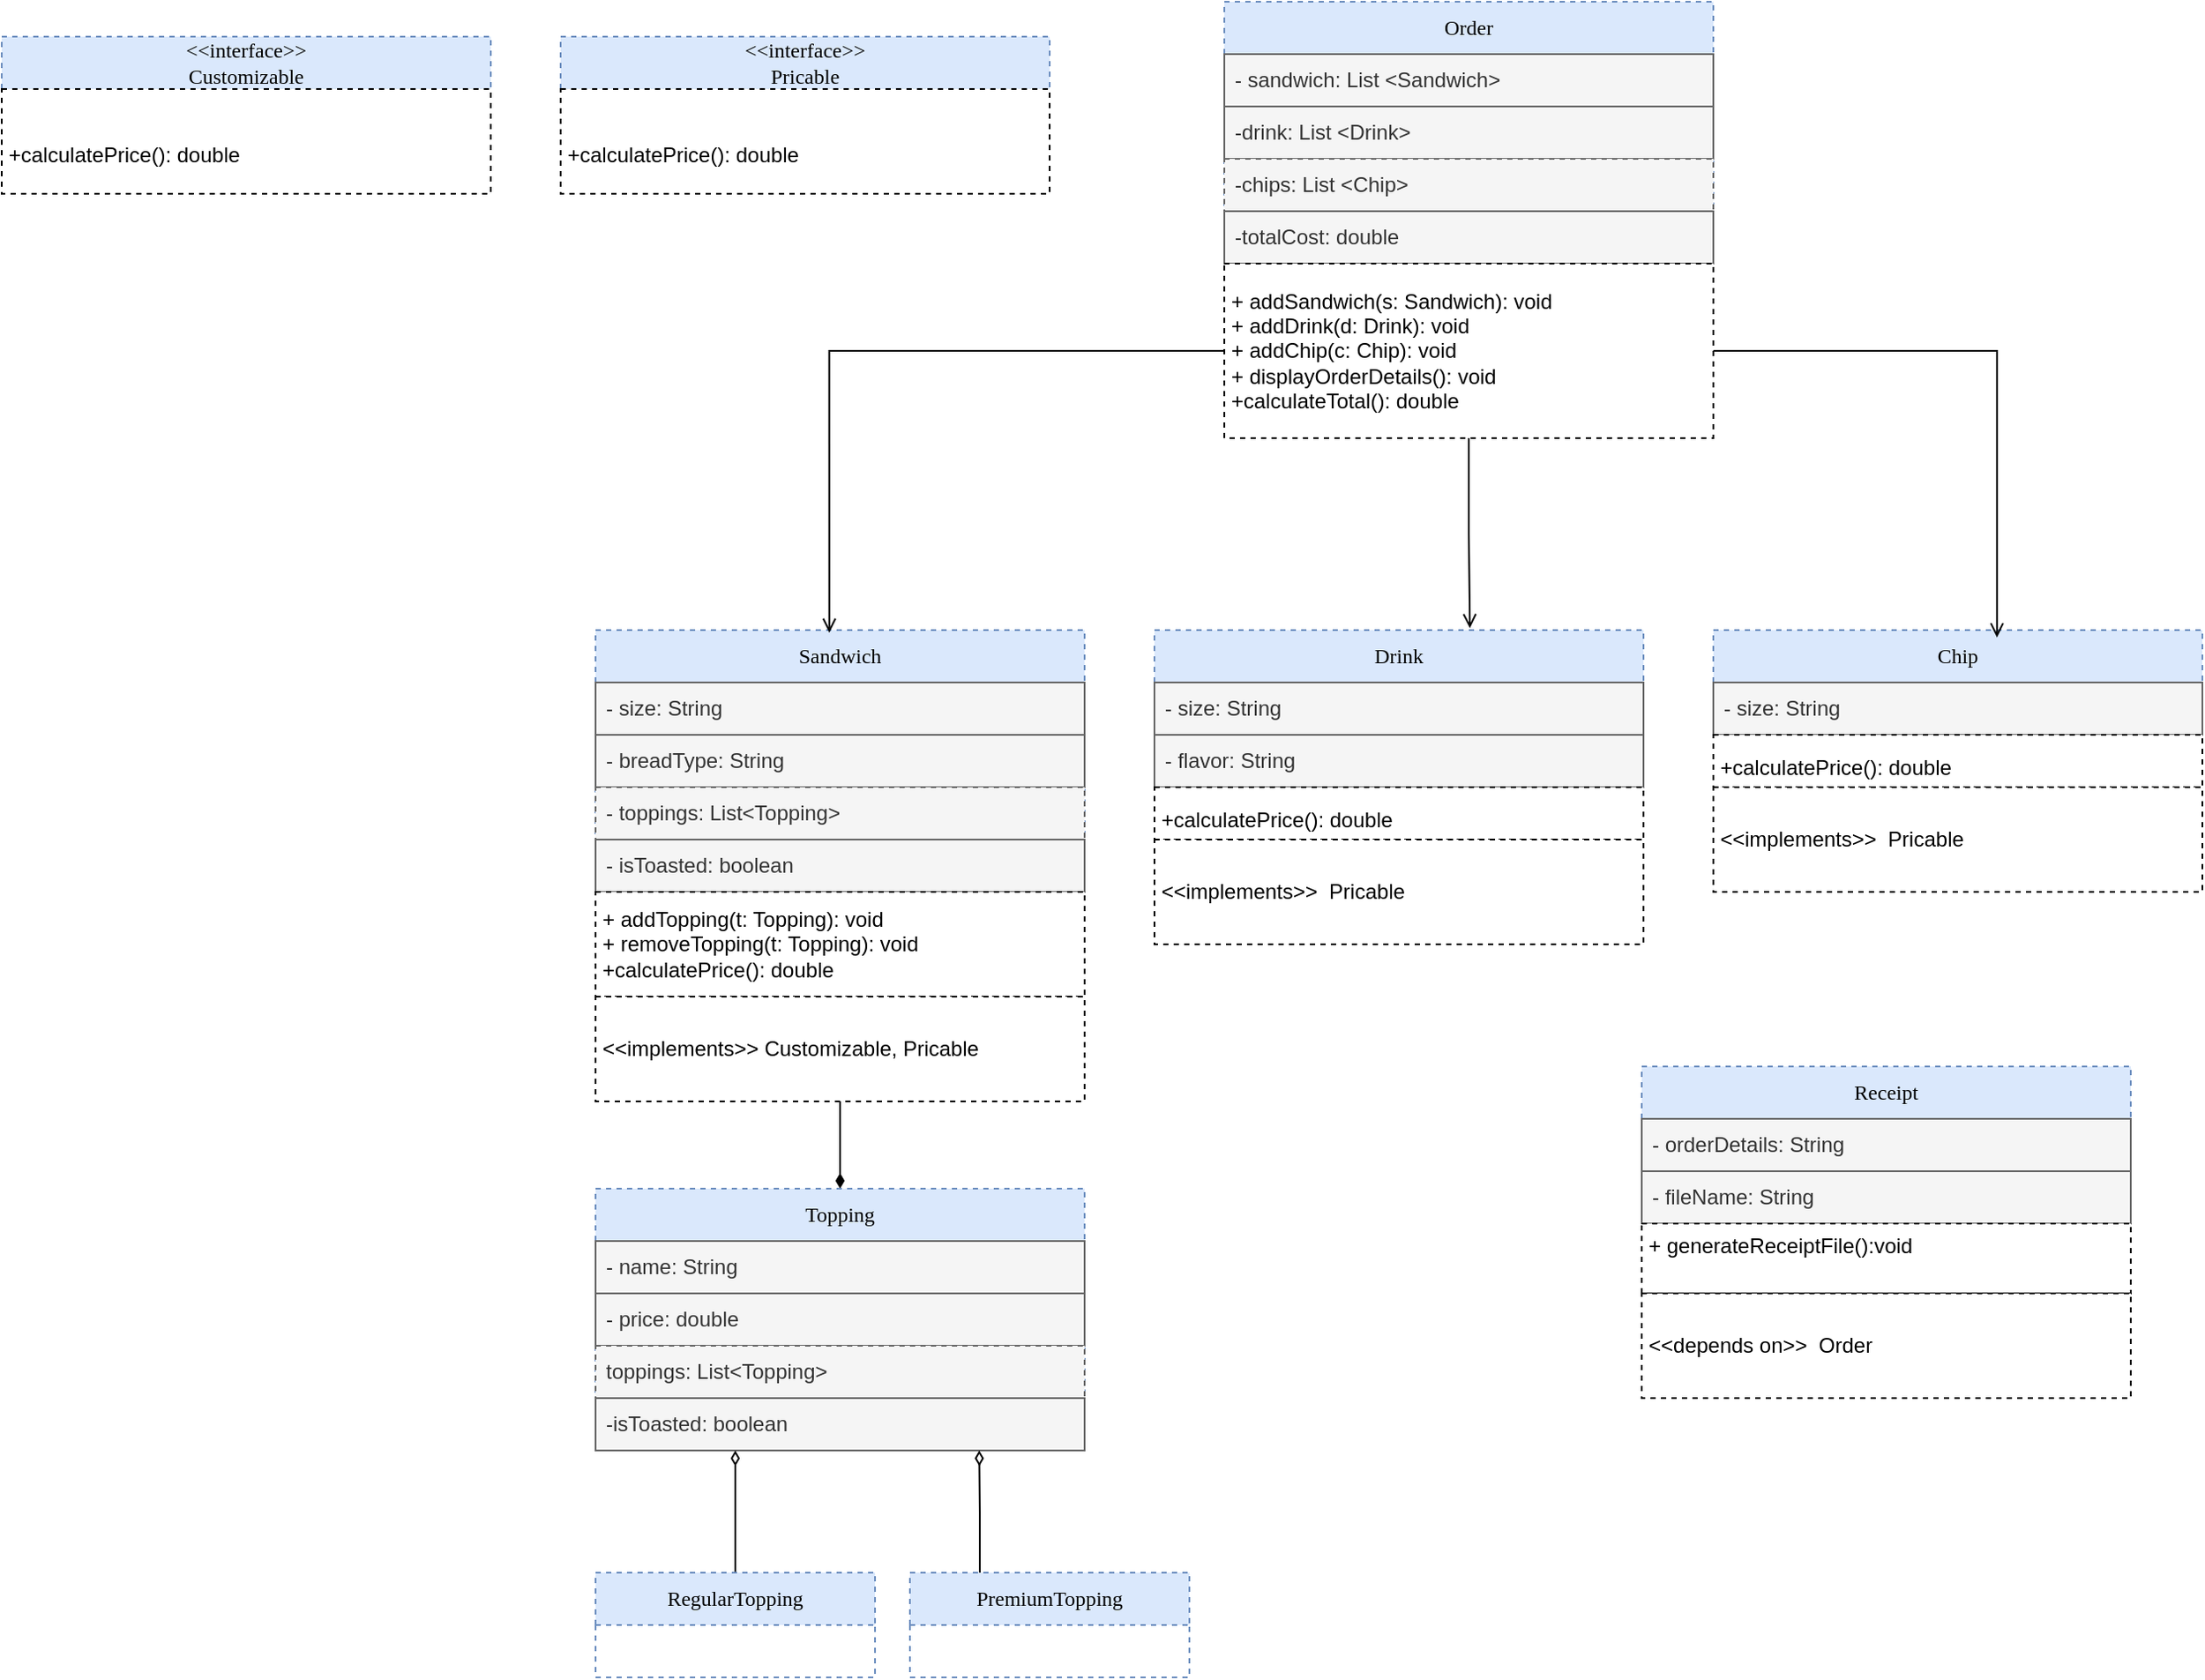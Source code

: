 <mxfile version="24.8.4">
  <diagram name="Page-1" id="ve7oVXkOOz5Z0k4UL4DX">
    <mxGraphModel dx="1820" dy="1114" grid="1" gridSize="10" guides="1" tooltips="1" connect="1" arrows="1" fold="1" page="1" pageScale="1" pageWidth="826" pageHeight="1169" math="0" shadow="0">
      <root>
        <mxCell id="0" />
        <mxCell id="1" parent="0" />
        <mxCell id="AOm2OtpAVyAGJr31sBE9-7" value="Order" style="swimlane;fontStyle=0;childLayout=stackLayout;horizontal=1;startSize=30;horizontalStack=0;resizeParent=1;resizeParentMax=0;resizeLast=0;collapsible=1;marginBottom=0;whiteSpace=wrap;html=1;dashed=1;fontFamily=Verdana;fillColor=#dae8fc;strokeColor=#6c8ebf;" vertex="1" parent="1">
          <mxGeometry x="720" y="70" width="280" height="150" as="geometry">
            <mxRectangle x="80" y="40" width="70" height="30" as="alternateBounds" />
          </mxGeometry>
        </mxCell>
        <mxCell id="AOm2OtpAVyAGJr31sBE9-8" value="- sandwich: List &amp;lt;Sandwich&amp;gt;" style="text;strokeColor=#666666;fillColor=#f5f5f5;align=left;verticalAlign=middle;spacingLeft=4;spacingRight=4;overflow=hidden;points=[[0,0.5],[1,0.5]];portConstraint=eastwest;rotatable=0;whiteSpace=wrap;html=1;fontColor=#333333;" vertex="1" parent="AOm2OtpAVyAGJr31sBE9-7">
          <mxGeometry y="30" width="280" height="30" as="geometry" />
        </mxCell>
        <mxCell id="AOm2OtpAVyAGJr31sBE9-9" value="-drink: List &amp;lt;Drink&amp;gt;" style="text;strokeColor=#666666;fillColor=#f5f5f5;align=left;verticalAlign=middle;spacingLeft=4;spacingRight=4;overflow=hidden;points=[[0,0.5],[1,0.5]];portConstraint=eastwest;rotatable=0;whiteSpace=wrap;html=1;fontColor=#333333;" vertex="1" parent="AOm2OtpAVyAGJr31sBE9-7">
          <mxGeometry y="60" width="280" height="30" as="geometry" />
        </mxCell>
        <mxCell id="AOm2OtpAVyAGJr31sBE9-10" value="-chips: List &amp;lt;Chip&amp;gt;" style="text;strokeColor=#666666;fillColor=#f5f5f5;align=left;verticalAlign=middle;spacingLeft=4;spacingRight=4;overflow=hidden;points=[[0,0.5],[1,0.5]];portConstraint=eastwest;rotatable=0;whiteSpace=wrap;html=1;dashed=1;fontColor=#333333;" vertex="1" parent="AOm2OtpAVyAGJr31sBE9-7">
          <mxGeometry y="90" width="280" height="30" as="geometry" />
        </mxCell>
        <mxCell id="AOm2OtpAVyAGJr31sBE9-16" value="-totalCost: double&amp;nbsp;" style="text;strokeColor=#666666;fillColor=#f5f5f5;align=left;verticalAlign=middle;spacingLeft=4;spacingRight=4;overflow=hidden;points=[[0,0.5],[1,0.5]];portConstraint=eastwest;rotatable=0;whiteSpace=wrap;html=1;rounded=0;fontColor=#333333;" vertex="1" parent="AOm2OtpAVyAGJr31sBE9-7">
          <mxGeometry y="120" width="280" height="30" as="geometry" />
        </mxCell>
        <mxCell id="AOm2OtpAVyAGJr31sBE9-17" value="+ addSandwich(s: Sandwich): void&amp;nbsp;&lt;div&gt;+ addDrink(d: Drink): void&amp;nbsp;&lt;/div&gt;&lt;div&gt;+ addChip(c: Chip): void&lt;/div&gt;&lt;div&gt;+ displayOrderDetails(): void&lt;/div&gt;&lt;div&gt;+calculateTotal(): double&amp;nbsp;&lt;/div&gt;" style="rounded=0;whiteSpace=wrap;html=1;align=left;dashed=1;spacingTop=0;spacing=4;spacingBottom=0;" vertex="1" parent="1">
          <mxGeometry x="720" y="220" width="280" height="100" as="geometry" />
        </mxCell>
        <mxCell id="AOm2OtpAVyAGJr31sBE9-25" value="Sandwich" style="swimlane;fontStyle=0;childLayout=stackLayout;horizontal=1;startSize=30;horizontalStack=0;resizeParent=1;resizeParentMax=0;resizeLast=0;collapsible=1;marginBottom=0;whiteSpace=wrap;html=1;dashed=1;fontFamily=Verdana;fillColor=#dae8fc;strokeColor=#6c8ebf;" vertex="1" parent="1">
          <mxGeometry x="360" y="430" width="280" height="150" as="geometry">
            <mxRectangle x="80" y="40" width="70" height="30" as="alternateBounds" />
          </mxGeometry>
        </mxCell>
        <mxCell id="AOm2OtpAVyAGJr31sBE9-26" value="- size: String" style="text;strokeColor=#666666;fillColor=#f5f5f5;align=left;verticalAlign=middle;spacingLeft=4;spacingRight=4;overflow=hidden;points=[[0,0.5],[1,0.5]];portConstraint=eastwest;rotatable=0;whiteSpace=wrap;html=1;fontColor=#333333;" vertex="1" parent="AOm2OtpAVyAGJr31sBE9-25">
          <mxGeometry y="30" width="280" height="30" as="geometry" />
        </mxCell>
        <mxCell id="AOm2OtpAVyAGJr31sBE9-27" value="- breadType: String" style="text;strokeColor=#666666;fillColor=#f5f5f5;align=left;verticalAlign=middle;spacingLeft=4;spacingRight=4;overflow=hidden;points=[[0,0.5],[1,0.5]];portConstraint=eastwest;rotatable=0;whiteSpace=wrap;html=1;fontColor=#333333;" vertex="1" parent="AOm2OtpAVyAGJr31sBE9-25">
          <mxGeometry y="60" width="280" height="30" as="geometry" />
        </mxCell>
        <mxCell id="AOm2OtpAVyAGJr31sBE9-28" value="- toppings: List&amp;lt;Topping&amp;gt;" style="text;strokeColor=#666666;fillColor=#f5f5f5;align=left;verticalAlign=middle;spacingLeft=4;spacingRight=4;overflow=hidden;points=[[0,0.5],[1,0.5]];portConstraint=eastwest;rotatable=0;whiteSpace=wrap;html=1;dashed=1;fontColor=#333333;" vertex="1" parent="AOm2OtpAVyAGJr31sBE9-25">
          <mxGeometry y="90" width="280" height="30" as="geometry" />
        </mxCell>
        <mxCell id="AOm2OtpAVyAGJr31sBE9-29" value="- isToasted: boolean" style="text;strokeColor=#666666;fillColor=#f5f5f5;align=left;verticalAlign=middle;spacingLeft=4;spacingRight=4;overflow=hidden;points=[[0,0.5],[1,0.5]];portConstraint=eastwest;rotatable=0;whiteSpace=wrap;html=1;rounded=0;fontColor=#333333;" vertex="1" parent="AOm2OtpAVyAGJr31sBE9-25">
          <mxGeometry y="120" width="280" height="30" as="geometry" />
        </mxCell>
        <mxCell id="AOm2OtpAVyAGJr31sBE9-30" value="+ addTopping(t: Topping): void&lt;div&gt;+ removeTopping(t: Topping): void&lt;/div&gt;&lt;div&gt;+calculatePrice(): double&lt;/div&gt;" style="rounded=0;whiteSpace=wrap;html=1;align=left;dashed=1;spacingTop=0;spacing=4;spacingBottom=0;" vertex="1" parent="1">
          <mxGeometry x="360" y="580" width="280" height="60" as="geometry" />
        </mxCell>
        <mxCell id="AOm2OtpAVyAGJr31sBE9-46" style="edgeStyle=orthogonalEdgeStyle;rounded=0;orthogonalLoop=1;jettySize=auto;html=1;endArrow=diamondThin;endFill=1;" edge="1" parent="1" source="AOm2OtpAVyAGJr31sBE9-31" target="AOm2OtpAVyAGJr31sBE9-32">
          <mxGeometry relative="1" as="geometry">
            <mxPoint x="500" y="740" as="targetPoint" />
          </mxGeometry>
        </mxCell>
        <mxCell id="AOm2OtpAVyAGJr31sBE9-31" value="&amp;lt;&amp;lt;implements&amp;gt;&amp;gt; Customizable, Pricable" style="rounded=0;whiteSpace=wrap;html=1;align=left;dashed=1;spacingTop=0;spacing=4;spacingBottom=0;" vertex="1" parent="1">
          <mxGeometry x="360" y="640" width="280" height="60" as="geometry" />
        </mxCell>
        <mxCell id="AOm2OtpAVyAGJr31sBE9-32" value="Topping" style="swimlane;fontStyle=0;childLayout=stackLayout;horizontal=1;startSize=30;horizontalStack=0;resizeParent=1;resizeParentMax=0;resizeLast=0;collapsible=1;marginBottom=0;whiteSpace=wrap;html=1;dashed=1;fontFamily=Verdana;fillColor=#dae8fc;strokeColor=#6c8ebf;" vertex="1" parent="1">
          <mxGeometry x="360" y="750" width="280" height="150" as="geometry">
            <mxRectangle x="80" y="40" width="70" height="30" as="alternateBounds" />
          </mxGeometry>
        </mxCell>
        <mxCell id="AOm2OtpAVyAGJr31sBE9-33" value="- name: String" style="text;strokeColor=#666666;fillColor=#f5f5f5;align=left;verticalAlign=middle;spacingLeft=4;spacingRight=4;overflow=hidden;points=[[0,0.5],[1,0.5]];portConstraint=eastwest;rotatable=0;whiteSpace=wrap;html=1;fontColor=#333333;" vertex="1" parent="AOm2OtpAVyAGJr31sBE9-32">
          <mxGeometry y="30" width="280" height="30" as="geometry" />
        </mxCell>
        <mxCell id="AOm2OtpAVyAGJr31sBE9-34" value="- price: double" style="text;strokeColor=#666666;fillColor=#f5f5f5;align=left;verticalAlign=middle;spacingLeft=4;spacingRight=4;overflow=hidden;points=[[0,0.5],[1,0.5]];portConstraint=eastwest;rotatable=0;whiteSpace=wrap;html=1;fontColor=#333333;" vertex="1" parent="AOm2OtpAVyAGJr31sBE9-32">
          <mxGeometry y="60" width="280" height="30" as="geometry" />
        </mxCell>
        <mxCell id="AOm2OtpAVyAGJr31sBE9-35" value="toppings: List&amp;lt;Topping&amp;gt;" style="text;strokeColor=#666666;fillColor=#f5f5f5;align=left;verticalAlign=middle;spacingLeft=4;spacingRight=4;overflow=hidden;points=[[0,0.5],[1,0.5]];portConstraint=eastwest;rotatable=0;whiteSpace=wrap;html=1;dashed=1;fontColor=#333333;" vertex="1" parent="AOm2OtpAVyAGJr31sBE9-32">
          <mxGeometry y="90" width="280" height="30" as="geometry" />
        </mxCell>
        <mxCell id="AOm2OtpAVyAGJr31sBE9-36" value="-isToasted: boolean" style="text;strokeColor=#666666;fillColor=#f5f5f5;align=left;verticalAlign=middle;spacingLeft=4;spacingRight=4;overflow=hidden;points=[[0,0.5],[1,0.5]];portConstraint=eastwest;rotatable=0;whiteSpace=wrap;html=1;rounded=0;fontColor=#333333;" vertex="1" parent="AOm2OtpAVyAGJr31sBE9-32">
          <mxGeometry y="120" width="280" height="30" as="geometry" />
        </mxCell>
        <mxCell id="AOm2OtpAVyAGJr31sBE9-44" style="edgeStyle=orthogonalEdgeStyle;rounded=0;orthogonalLoop=1;jettySize=auto;html=1;endArrow=diamondThin;endFill=0;" edge="1" parent="1" source="AOm2OtpAVyAGJr31sBE9-37">
          <mxGeometry relative="1" as="geometry">
            <mxPoint x="440" y="900" as="targetPoint" />
          </mxGeometry>
        </mxCell>
        <mxCell id="AOm2OtpAVyAGJr31sBE9-37" value="RegularTopping" style="swimlane;fontStyle=0;childLayout=stackLayout;horizontal=1;startSize=30;horizontalStack=0;resizeParent=1;resizeParentMax=0;resizeLast=0;collapsible=1;marginBottom=0;whiteSpace=wrap;html=1;dashed=1;fontFamily=Verdana;fillColor=#dae8fc;strokeColor=#6c8ebf;" vertex="1" parent="1">
          <mxGeometry x="360" y="970" width="160" height="60" as="geometry">
            <mxRectangle x="80" y="40" width="70" height="30" as="alternateBounds" />
          </mxGeometry>
        </mxCell>
        <mxCell id="AOm2OtpAVyAGJr31sBE9-45" style="edgeStyle=orthogonalEdgeStyle;rounded=0;orthogonalLoop=1;jettySize=auto;html=1;exitX=0.25;exitY=0;exitDx=0;exitDy=0;endArrow=diamondThin;endFill=0;" edge="1" parent="1" source="AOm2OtpAVyAGJr31sBE9-42">
          <mxGeometry relative="1" as="geometry">
            <mxPoint x="579.667" y="900" as="targetPoint" />
          </mxGeometry>
        </mxCell>
        <mxCell id="AOm2OtpAVyAGJr31sBE9-42" value="PremiumTopping" style="swimlane;fontStyle=0;childLayout=stackLayout;horizontal=1;startSize=30;horizontalStack=0;resizeParent=1;resizeParentMax=0;resizeLast=0;collapsible=1;marginBottom=0;whiteSpace=wrap;html=1;dashed=1;fontFamily=Verdana;fillColor=#dae8fc;strokeColor=#6c8ebf;" vertex="1" parent="1">
          <mxGeometry x="540" y="970" width="160" height="60" as="geometry">
            <mxRectangle x="80" y="40" width="70" height="30" as="alternateBounds" />
          </mxGeometry>
        </mxCell>
        <mxCell id="AOm2OtpAVyAGJr31sBE9-47" value="Drink" style="swimlane;fontStyle=0;childLayout=stackLayout;horizontal=1;startSize=30;horizontalStack=0;resizeParent=1;resizeParentMax=0;resizeLast=0;collapsible=1;marginBottom=0;whiteSpace=wrap;html=1;dashed=1;fontFamily=Verdana;fillColor=#dae8fc;strokeColor=#6c8ebf;" vertex="1" parent="1">
          <mxGeometry x="680" y="430" width="280" height="90" as="geometry">
            <mxRectangle x="80" y="40" width="70" height="30" as="alternateBounds" />
          </mxGeometry>
        </mxCell>
        <mxCell id="AOm2OtpAVyAGJr31sBE9-48" value="- size: String" style="text;strokeColor=#666666;fillColor=#f5f5f5;align=left;verticalAlign=middle;spacingLeft=4;spacingRight=4;overflow=hidden;points=[[0,0.5],[1,0.5]];portConstraint=eastwest;rotatable=0;whiteSpace=wrap;html=1;fontColor=#333333;" vertex="1" parent="AOm2OtpAVyAGJr31sBE9-47">
          <mxGeometry y="30" width="280" height="30" as="geometry" />
        </mxCell>
        <mxCell id="AOm2OtpAVyAGJr31sBE9-49" value="- flavor: String" style="text;strokeColor=#666666;fillColor=#f5f5f5;align=left;verticalAlign=middle;spacingLeft=4;spacingRight=4;overflow=hidden;points=[[0,0.5],[1,0.5]];portConstraint=eastwest;rotatable=0;whiteSpace=wrap;html=1;fontColor=#333333;" vertex="1" parent="AOm2OtpAVyAGJr31sBE9-47">
          <mxGeometry y="60" width="280" height="30" as="geometry" />
        </mxCell>
        <mxCell id="AOm2OtpAVyAGJr31sBE9-52" value="&lt;br&gt;&lt;div&gt;+calculatePrice(): double&lt;/div&gt;" style="rounded=0;whiteSpace=wrap;html=1;align=left;dashed=1;spacingTop=0;spacing=4;spacingBottom=0;verticalAlign=bottom;" vertex="1" parent="1">
          <mxGeometry x="680" y="520" width="280" height="30" as="geometry" />
        </mxCell>
        <mxCell id="AOm2OtpAVyAGJr31sBE9-53" value="&amp;lt;&amp;lt;implements&amp;gt;&amp;gt;&amp;nbsp; Pricable" style="rounded=0;whiteSpace=wrap;html=1;align=left;dashed=1;spacingTop=0;spacing=4;spacingBottom=0;" vertex="1" parent="1">
          <mxGeometry x="680" y="550" width="280" height="60" as="geometry" />
        </mxCell>
        <mxCell id="AOm2OtpAVyAGJr31sBE9-54" value="Chip" style="swimlane;fontStyle=0;childLayout=stackLayout;horizontal=1;startSize=30;horizontalStack=0;resizeParent=1;resizeParentMax=0;resizeLast=0;collapsible=1;marginBottom=0;whiteSpace=wrap;html=1;dashed=1;fontFamily=Verdana;fillColor=#dae8fc;strokeColor=#6c8ebf;" vertex="1" parent="1">
          <mxGeometry x="1000" y="430" width="280" height="60" as="geometry">
            <mxRectangle x="80" y="40" width="70" height="30" as="alternateBounds" />
          </mxGeometry>
        </mxCell>
        <mxCell id="AOm2OtpAVyAGJr31sBE9-55" value="- size: String" style="text;strokeColor=#666666;fillColor=#f5f5f5;align=left;verticalAlign=middle;spacingLeft=4;spacingRight=4;overflow=hidden;points=[[0,0.5],[1,0.5]];portConstraint=eastwest;rotatable=0;whiteSpace=wrap;html=1;fontColor=#333333;" vertex="1" parent="AOm2OtpAVyAGJr31sBE9-54">
          <mxGeometry y="30" width="280" height="30" as="geometry" />
        </mxCell>
        <mxCell id="AOm2OtpAVyAGJr31sBE9-57" value="&lt;br&gt;&lt;div&gt;+calculatePrice(): double&lt;/div&gt;" style="rounded=0;whiteSpace=wrap;html=1;align=left;dashed=1;spacingTop=0;spacing=4;spacingBottom=0;verticalAlign=bottom;" vertex="1" parent="1">
          <mxGeometry x="1000" y="490" width="280" height="30" as="geometry" />
        </mxCell>
        <mxCell id="AOm2OtpAVyAGJr31sBE9-58" value="&amp;lt;&amp;lt;implements&amp;gt;&amp;gt;&amp;nbsp; Pricable" style="rounded=0;whiteSpace=wrap;html=1;align=left;dashed=1;spacingTop=0;spacing=4;spacingBottom=0;" vertex="1" parent="1">
          <mxGeometry x="1000" y="520" width="280" height="60" as="geometry" />
        </mxCell>
        <mxCell id="AOm2OtpAVyAGJr31sBE9-59" value="&amp;lt;&amp;lt;interface&amp;gt;&amp;gt;&lt;div&gt;Customizable&lt;/div&gt;" style="swimlane;fontStyle=0;childLayout=stackLayout;horizontal=1;startSize=30;horizontalStack=0;resizeParent=1;resizeParentMax=0;resizeLast=0;collapsible=1;marginBottom=0;whiteSpace=wrap;html=1;dashed=1;fontFamily=Verdana;fillColor=#dae8fc;strokeColor=#6c8ebf;" vertex="1" parent="1">
          <mxGeometry x="20" y="90" width="280" height="30" as="geometry">
            <mxRectangle x="80" y="40" width="70" height="30" as="alternateBounds" />
          </mxGeometry>
        </mxCell>
        <mxCell id="AOm2OtpAVyAGJr31sBE9-64" value="&amp;lt;&amp;lt;interface&amp;gt;&amp;gt;&lt;div&gt;Pricable&lt;/div&gt;" style="swimlane;fontStyle=0;childLayout=stackLayout;horizontal=1;startSize=30;horizontalStack=0;resizeParent=1;resizeParentMax=0;resizeLast=0;collapsible=1;marginBottom=0;whiteSpace=wrap;html=1;dashed=1;fontFamily=Verdana;fillColor=#dae8fc;strokeColor=#6c8ebf;" vertex="1" parent="1">
          <mxGeometry x="340" y="90" width="280" height="30" as="geometry">
            <mxRectangle x="80" y="40" width="70" height="30" as="alternateBounds" />
          </mxGeometry>
        </mxCell>
        <mxCell id="AOm2OtpAVyAGJr31sBE9-70" value="&lt;br&gt;&lt;div&gt;+calculatePrice(): double&lt;/div&gt;" style="rounded=0;whiteSpace=wrap;html=1;align=left;dashed=1;spacingTop=0;spacing=4;spacingBottom=0;" vertex="1" parent="1">
          <mxGeometry x="20" y="120" width="280" height="60" as="geometry" />
        </mxCell>
        <mxCell id="AOm2OtpAVyAGJr31sBE9-71" value="&lt;br&gt;&lt;div&gt;+calculatePrice(): double&lt;/div&gt;" style="rounded=0;whiteSpace=wrap;html=1;align=left;dashed=1;spacingTop=0;spacing=4;spacingBottom=0;" vertex="1" parent="1">
          <mxGeometry x="340" y="120" width="280" height="60" as="geometry" />
        </mxCell>
        <mxCell id="AOm2OtpAVyAGJr31sBE9-72" style="edgeStyle=orthogonalEdgeStyle;rounded=0;orthogonalLoop=1;jettySize=auto;html=1;entryX=0.478;entryY=0.01;entryDx=0;entryDy=0;entryPerimeter=0;endArrow=open;endFill=0;" edge="1" parent="1" source="AOm2OtpAVyAGJr31sBE9-17" target="AOm2OtpAVyAGJr31sBE9-25">
          <mxGeometry relative="1" as="geometry" />
        </mxCell>
        <mxCell id="AOm2OtpAVyAGJr31sBE9-73" style="edgeStyle=orthogonalEdgeStyle;rounded=0;orthogonalLoop=1;jettySize=auto;html=1;entryX=0.645;entryY=-0.012;entryDx=0;entryDy=0;entryPerimeter=0;endArrow=open;endFill=0;" edge="1" parent="1" source="AOm2OtpAVyAGJr31sBE9-17" target="AOm2OtpAVyAGJr31sBE9-47">
          <mxGeometry relative="1" as="geometry" />
        </mxCell>
        <mxCell id="AOm2OtpAVyAGJr31sBE9-74" style="edgeStyle=orthogonalEdgeStyle;rounded=0;orthogonalLoop=1;jettySize=auto;html=1;exitX=1;exitY=0.5;exitDx=0;exitDy=0;entryX=0.58;entryY=0.07;entryDx=0;entryDy=0;entryPerimeter=0;endArrow=open;endFill=0;" edge="1" parent="1" source="AOm2OtpAVyAGJr31sBE9-17" target="AOm2OtpAVyAGJr31sBE9-54">
          <mxGeometry relative="1" as="geometry" />
        </mxCell>
        <mxCell id="AOm2OtpAVyAGJr31sBE9-76" value="Receipt" style="swimlane;fontStyle=0;childLayout=stackLayout;horizontal=1;startSize=30;horizontalStack=0;resizeParent=1;resizeParentMax=0;resizeLast=0;collapsible=1;marginBottom=0;whiteSpace=wrap;html=1;dashed=1;fontFamily=Verdana;fillColor=#dae8fc;strokeColor=#6c8ebf;" vertex="1" parent="1">
          <mxGeometry x="959" y="680" width="280" height="90" as="geometry">
            <mxRectangle x="80" y="40" width="70" height="30" as="alternateBounds" />
          </mxGeometry>
        </mxCell>
        <mxCell id="AOm2OtpAVyAGJr31sBE9-77" value="- orderDetails: String" style="text;strokeColor=#666666;fillColor=#f5f5f5;align=left;verticalAlign=middle;spacingLeft=4;spacingRight=4;overflow=hidden;points=[[0,0.5],[1,0.5]];portConstraint=eastwest;rotatable=0;whiteSpace=wrap;html=1;fontColor=#333333;" vertex="1" parent="AOm2OtpAVyAGJr31sBE9-76">
          <mxGeometry y="30" width="280" height="30" as="geometry" />
        </mxCell>
        <mxCell id="AOm2OtpAVyAGJr31sBE9-78" value="- fileName: String" style="text;strokeColor=#666666;fillColor=#f5f5f5;align=left;verticalAlign=middle;spacingLeft=4;spacingRight=4;overflow=hidden;points=[[0,0.5],[1,0.5]];portConstraint=eastwest;rotatable=0;whiteSpace=wrap;html=1;fontColor=#333333;" vertex="1" parent="AOm2OtpAVyAGJr31sBE9-76">
          <mxGeometry y="60" width="280" height="30" as="geometry" />
        </mxCell>
        <mxCell id="AOm2OtpAVyAGJr31sBE9-81" value="+ generateReceiptFile():void&amp;nbsp;&lt;div&gt;&lt;span style=&quot;background-color: initial;&quot;&gt;&amp;nbsp;&lt;/span&gt;&lt;/div&gt;" style="rounded=0;whiteSpace=wrap;html=1;align=left;dashed=1;spacingTop=0;spacing=4;spacingBottom=0;" vertex="1" parent="1">
          <mxGeometry x="959" y="770" width="280" height="40" as="geometry" />
        </mxCell>
        <mxCell id="AOm2OtpAVyAGJr31sBE9-82" value="&amp;lt;&amp;lt;depends on&amp;gt;&amp;gt;&amp;nbsp; Order" style="rounded=0;whiteSpace=wrap;html=1;align=left;dashed=1;spacingTop=0;spacing=4;spacingBottom=0;" vertex="1" parent="1">
          <mxGeometry x="959" y="810" width="280" height="60" as="geometry" />
        </mxCell>
      </root>
    </mxGraphModel>
  </diagram>
</mxfile>
